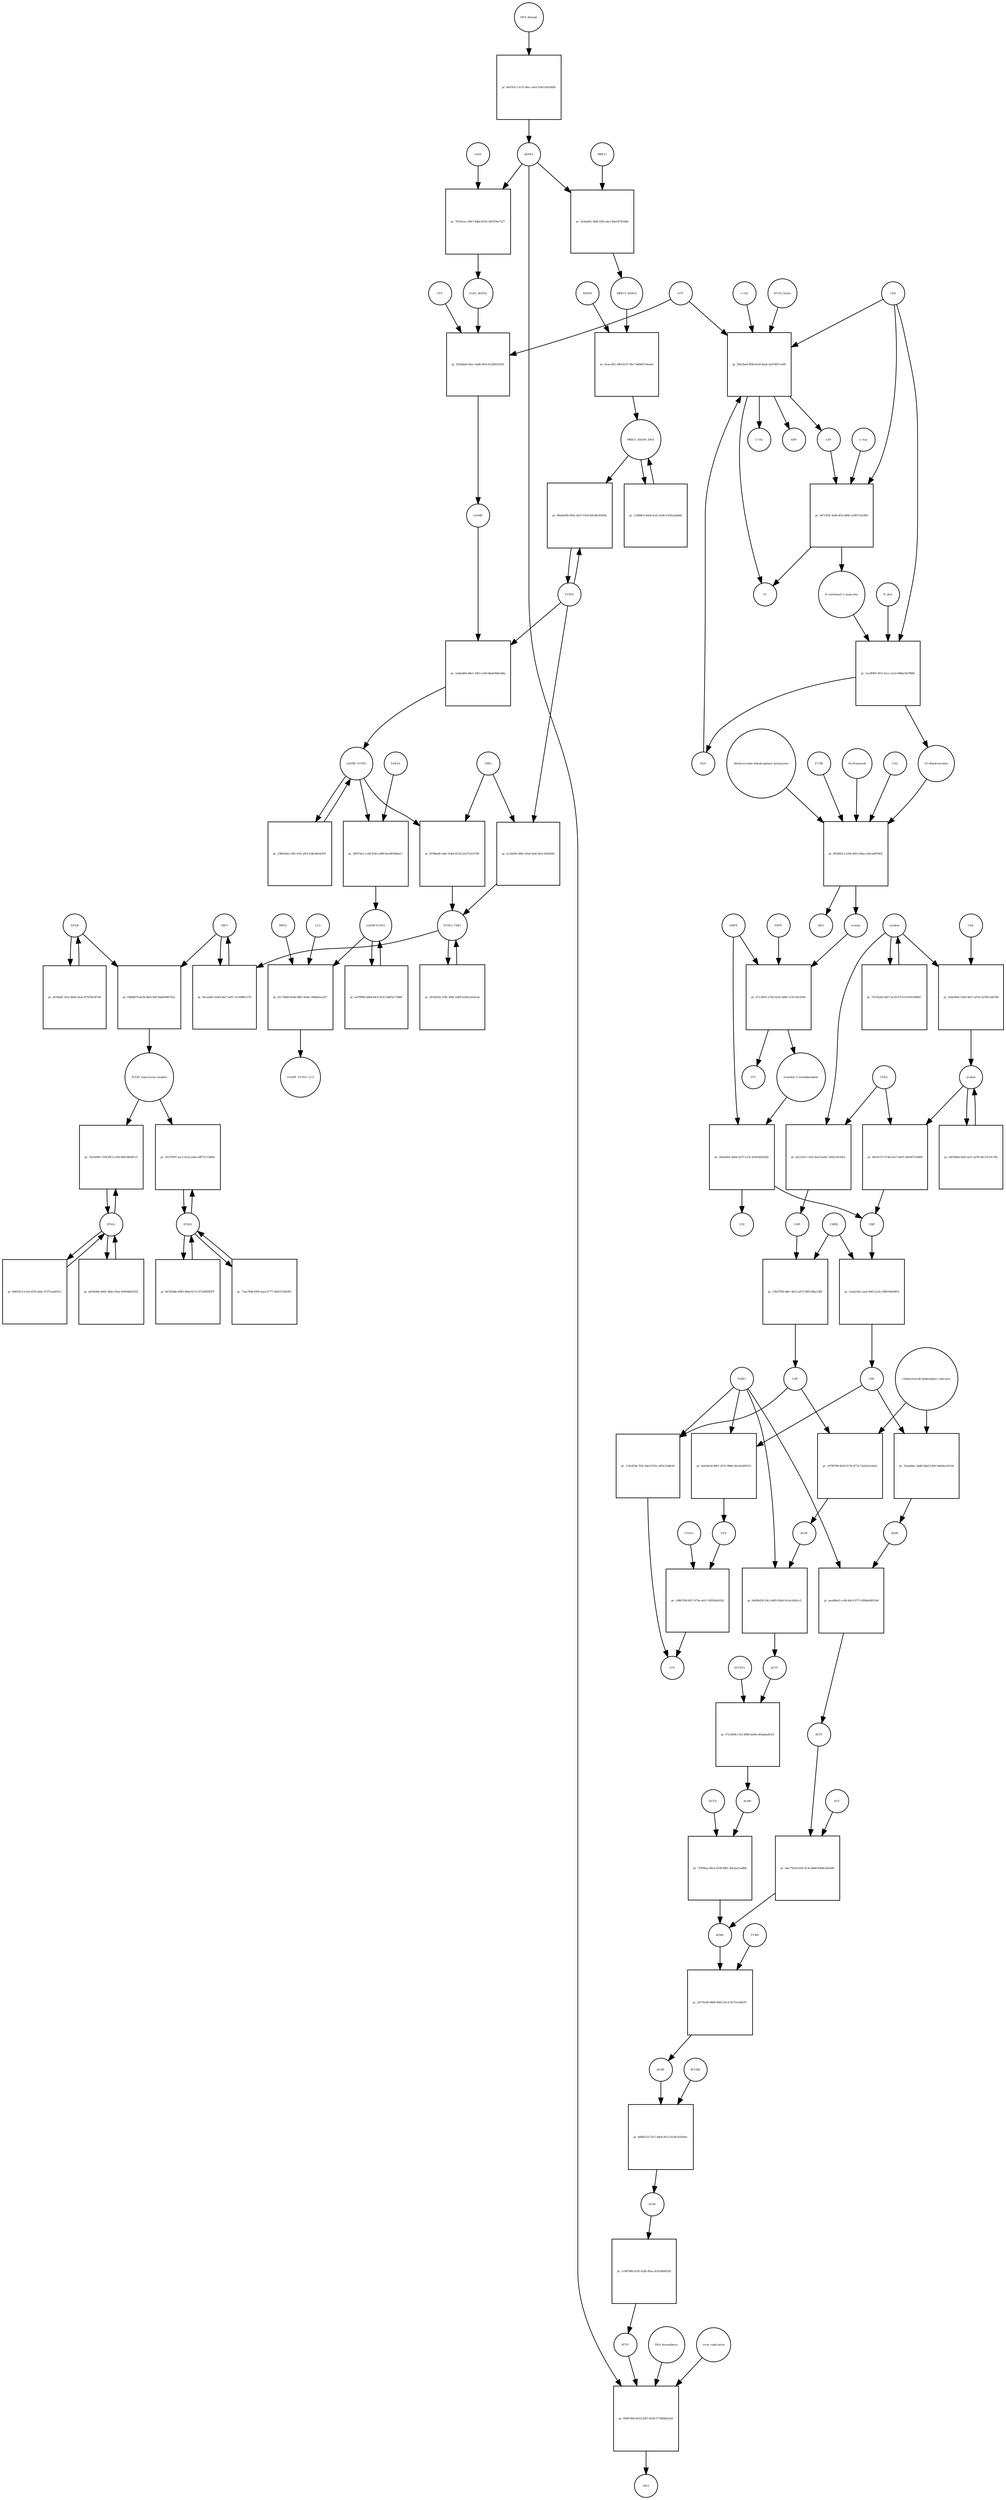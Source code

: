 strict digraph  {
"NF-kB" [annotation="urn_miriam_obo.go_GO%3A0071159", bipartite=0, cls=complex, fontsize=4, label="NF-kB", shape=circle];
"pr_f58d9879-de2b-46ef-9eff-6bdfe9807052" [annotation="", bipartite=1, cls=process, fontsize=4, label="pr_f58d9879-de2b-46ef-9eff-6bdfe9807052", shape=square];
"IFNB1 expression complex" [annotation="", bipartite=0, cls=complex, fontsize=4, label="IFNB1 expression complex", shape=circle];
IRF3 [annotation="urn_miriam_hgnc_6118|urn_miriam_uniprot_Q14653|urn_miriam_ensembl_ENSG00000126456|urn_miriam_refseq_NM_001571|urn_miriam_hgnc.symbol_IRF3|urn_miriam_ncbigene_3661", bipartite=0, cls="macromolecule multimer", fontsize=4, label=IRF3, shape=circle];
dCDP [annotation="urn_miriam_obo.chebi_CHEBI%3A28846", bipartite=0, cls="simple chemical", fontsize=4, label=dCDP, shape=circle];
"pr_04d56d28-29a3-4d85-89a4-9cfae1645cc2" [annotation="", bipartite=1, cls=process, fontsize=4, label="pr_04d56d28-29a3-4d85-89a4-9cfae1645cc2", shape=square];
dCTP [annotation="urn_miriam_obo.chebi_CHEBI%3A16311", bipartite=0, cls="simple chemical", fontsize=4, label=dCTP, shape=circle];
NME1 [annotation="urn_miriam_uniprot_P15531|urn_miriam_hgnc_7849", bipartite=0, cls=macromolecule, fontsize=4, label=NME1, shape=circle];
uridine [annotation="urn_miriam_obo.chebi_CHEBI%3A16704", bipartite=0, cls="simple chemical", fontsize=4, label=uridine, shape=circle];
"pr_08cd1575-0746-41a7-b697-30e00757bd09" [annotation="", bipartite=1, cls=process, fontsize=4, label="pr_08cd1575-0746-41a7-b697-30e00757bd09", shape=square];
UMP [annotation="urn_miriam_obo.chebi_CHEBI%3A57865", bipartite=0, cls="simple chemical", fontsize=4, label=UMP, shape=circle];
UCK2 [annotation="urn_miriam_uniprot_Q9HA47|urn_miriam_hgnc_HGNC%3A12562", bipartite=0, cls=macromolecule, fontsize=4, label=UCK2, shape=circle];
"orotidine 5'-monophosphate" [annotation="urn_miriam_obo.chebi_CHEBI%3A15842", bipartite=0, cls="simple chemical", fontsize=4, label="orotidine 5'-monophosphate", shape=circle];
"pr_20ae8d5e-46b4-4107-a13f-303e9d2b24d2" [annotation="", bipartite=1, cls=process, fontsize=4, label="pr_20ae8d5e-46b4-4107-a13f-303e9d2b24d2", shape=square];
UMPS [annotation="urn_miriam_ncbigene_7372|urn_miriam_refseq_NM_000373|urn_miriam_hgnc.symbol_UMPS|urn_miriam_hgnc_12563|urn_miriam_ensembl_ENSG00000114491|urn_miriam_uniprot_P11172", bipartite=0, cls="macromolecule multimer", fontsize=4, label=UMPS, shape=circle];
CO2 [annotation="urn_miriam_obo.chebi_CHEBI%3A16526", bipartite=0, cls="simple chemical", fontsize=4, label=CO2, shape=circle];
UTP [annotation="urn_miriam_obo.chebi_CHEBI%3A15713", bipartite=0, cls="simple chemical", fontsize=4, label=UTP, shape=circle];
"pr_c98b7838-6f27-479e-a61f-10f45bfe9326" [annotation="", bipartite=1, cls=process, fontsize=4, label="pr_c98b7838-6f27-479e-a61f-10f45bfe9326", shape=square];
CTP [annotation="urn_miriam_obo.chebi_CHEBI%3A17677", bipartite=0, cls="simple chemical", fontsize=4, label=CTP, shape=circle];
CTPS1 [annotation="urn_miriam_hgnc_HGNC%3A2519|urn_miriam_uniprot_P17812", bipartite=0, cls=macromolecule, fontsize=4, label=CTPS1, shape=circle];
UDP [annotation="urn_miriam_obo.chebi_CHEBI%3A17659", bipartite=0, cls="simple chemical", fontsize=4, label=UDP, shape=circle];
"pr_35aebbbc-2bd8-44ad-b7b9-5de64ecd7a26" [annotation="", bipartite=1, cls=process, fontsize=4, label="pr_35aebbbc-2bd8-44ad-b7b9-5de64ecd7a26", shape=square];
dUDP [annotation="urn_miriam_obo.chebi_CHEBI%3A28850", bipartite=0, cls="simple chemical", fontsize=4, label=dUDP, shape=circle];
"ribonucleoside-diphosphate reductase" [annotation="urn_miriam_brenda_1.17.4.1|urn_miriam_obo.go_GO%3A0005971", bipartite=0, cls=complex, fontsize=4, label="ribonucleoside-diphosphate reductase", shape=circle];
IFNB1 [annotation="urn_miriam_ensembl_ENSG00000171855|urn_miriam_hgnc.symbol_IFNB1|urn_miriam_hgnc_5434|urn_miriam_uniprot_P01574|urn_miriam_refseq_NM_002176|urn_miriam_ncbigene_3456", bipartite=0, cls=macromolecule, fontsize=4, label=IFNB1, shape=circle];
"pr_55c97697-aec3-41a2-ae6e-b4f7511148e6" [annotation="", bipartite=1, cls=process, fontsize=4, label="pr_55c97697-aec3-41a2-ae6e-b4f7511148e6", shape=square];
"pr_1eab239a-1ae4-4093-a23a-3089390e8814" [annotation="", bipartite=1, cls=process, fontsize=4, label="pr_1eab239a-1ae4-4093-a23a-3089390e8814", shape=square];
CMPK [annotation="urn_miriam_uniprot_P30085|urn_miriam_hgnc_HGNC%3A18170", bipartite=0, cls=macromolecule, fontsize=4, label=CMPK, shape=circle];
"cGAMP-STING" [annotation="", bipartite=0, cls=complex, fontsize=4, label="cGAMP-STING", shape=circle];
"pr_ed7f9f60-0d94-4dc9-9c41-b8ff5a7c989f" [annotation="", bipartite=1, cls=process, fontsize=4, label="pr_ed7f9f60-0d94-4dc9-9c41-b8ff5a7c989f", shape=square];
IFNA1 [annotation="urn_miriam_hgnc.symbol_IFNA1|urn_miriam_ncbigene_3439|urn_miriam_refseq_NM_024013|urn_miriam_uniprot_P01562|urn_miriam_hgnc_5417|urn_miriam_ensembl_ENSG00000197919", bipartite=0, cls=macromolecule, fontsize=4, label=IFNA1, shape=circle];
"pr_7b25e6f9-7109-4872-a1fb-668330f48137" [annotation="", bipartite=1, cls=process, fontsize=4, label="pr_7b25e6f9-7109-4872-a1fb-668330f48137", shape=square];
"pr_d3f304e6-b9af-4cf1-ad78-44137e19c766" [annotation="", bipartite=1, cls=process, fontsize=4, label="pr_d3f304e6-b9af-4cf1-ad78-44137e19c766", shape=square];
CDP [annotation="urn_miriam_obo.chebi_CHEBI%3A17239", bipartite=0, cls="simple chemical", fontsize=4, label=CDP, shape=circle];
"pr_c9798786-0b34-417b-8774-72a0c9cb3ae5" [annotation="", bipartite=1, cls=process, fontsize=4, label="pr_c9798786-0b34-417b-8774-72a0c9cb3ae5", shape=square];
"pr_1c81d23d-763c-46cd-955c-eff3c1548cfd" [annotation="", bipartite=1, cls=process, fontsize=4, label="pr_1c81d23d-763c-46cd-955c-eff3c1548cfd", shape=square];
dTDP [annotation="urn_miriam_obo.chebi_CHEBI%3A18075", bipartite=0, cls="simple chemical", fontsize=4, label=dTDP, shape=circle];
"pr_1c98748b-0195-42d0-9fea-2e5434b9f556" [annotation="", bipartite=1, cls=process, fontsize=4, label="pr_1c98748b-0195-42d0-9fea-2e5434b9f556", shape=square];
dTTP [annotation="urn_miriam_obo.chebi_CHEBI%3A18077", bipartite=0, cls="simple chemical", fontsize=4, label=dTTP, shape=circle];
CMP [annotation="urn_miriam_obo.chebi_CHEBI%3A17361", bipartite=0, cls="simple chemical", fontsize=4, label=CMP, shape=circle];
"pr_23b37950-4dfc-4b13-ad73-900318be1380" [annotation="", bipartite=1, cls=process, fontsize=4, label="pr_23b37950-4dfc-4b13-ad73-900318be1380", shape=square];
dUMP [annotation="urn_miriam_obo.chebi_CHEBI%3A17622", bipartite=0, cls="simple chemical", fontsize=4, label=dUMP, shape=circle];
"pr_5d718c00-0808-4481-b3c4-9571fce84297" [annotation="", bipartite=1, cls=process, fontsize=4, label="pr_5d718c00-0808-4481-b3c4-9571fce84297", shape=square];
dTMP [annotation="urn_miriam_obo.chebi_CHEBI%3A17013", bipartite=0, cls="simple chemical", fontsize=4, label=dTMP, shape=circle];
TYMS [annotation="urn_miriam_uniprot_P04818|urn_miriam_hgnc_HGNC%3A12441", bipartite=0, cls=macromolecule, fontsize=4, label=TYMS, shape=circle];
dsDNA [annotation="urn_miriam_obo.chebi_CHEBI%3A75909", bipartite=0, cls="simple chemical", fontsize=4, label=dsDNA, shape=circle];
"pr_95697494-6033-4207-8228-5774f8481a58" [annotation="", bipartite=1, cls=process, fontsize=4, label="pr_95697494-6033-4207-8228-5774f8481a58", shape=square];
DNA [annotation="", bipartite=0, cls="nucleic acid feature", fontsize=4, label=DNA, shape=circle];
"DNA biosynthesis" [annotation="urn_miriam_obo.go_GO%3A0071897", bipartite=0, cls=phenotype, fontsize=4, label="DNA biosynthesis", shape=circle];
"virus replication" [annotation="urn_miriam_obo.go_GO%3A0019079", bipartite=0, cls=phenotype, fontsize=4, label="virus replication", shape=circle];
MRE11_RAD50_DNA [annotation="", bipartite=0, cls=complex, fontsize=4, label=MRE11_RAD50_DNA, shape=circle];
"pr_11884fcf-9eb4-4cd1-9c68-161ffa2ab8d2" [annotation="", bipartite=1, cls=process, fontsize=4, label="pr_11884fcf-9eb4-4cd1-9c68-161ffa2ab8d2", shape=square];
"pr_f71c85f8-c7a5-4989-be06-c85adaad15cf" [annotation="", bipartite=1, cls=process, fontsize=4, label="pr_f71c85f8-c7a5-4989-be06-c85adaad15cf", shape=square];
dCMP [annotation="urn_miriam_obo.chebi_CHEBI%3A15918", bipartite=0, cls="simple chemical", fontsize=4, label=dCMP, shape=circle];
DCTPP1 [annotation="urn_miriam_uniprot_Q9H773|urn_miriam_hgnc_HGNC%3A28777", bipartite=0, cls=macromolecule, fontsize=4, label=DCTPP1, shape=circle];
"pr_72aa7b0d-63f8-4ea5-9777-56d527206392" [annotation="", bipartite=1, cls=process, fontsize=4, label="pr_72aa7b0d-63f8-4ea5-9777-56d527206392", shape=square];
"pr_bb7d2d8e-6085-4664-b17e-b71d30683f7f" [annotation="", bipartite=1, cls=process, fontsize=4, label="pr_bb7d2d8e-6085-4664-b17e-b71d30683f7f", shape=square];
ATP [annotation="urn_miriam_obo.chebi_CHEBI%3A15422", bipartite=0, cls="simple chemical", fontsize=4, label=ATP, shape=circle];
"pr_91b5bfa0-65ec-4a6b-9fc8-9c2ff6032091" [annotation="", bipartite=1, cls=process, fontsize=4, label="pr_91b5bfa0-65ec-4a6b-9fc8-9c2ff6032091", shape=square];
GTP [annotation="urn_miriam_obo.chebi_CHEBI%3A15996", bipartite=0, cls="simple chemical", fontsize=4, label=GTP, shape=circle];
cGAMP [annotation="urn_miriam_obo.chebi_CHEBI%3A75947", bipartite=0, cls="simple chemical", fontsize=4, label=cGAMP, shape=circle];
cGAS_dsDNA [annotation=urn_miriam_pubmed_28363908, bipartite=0, cls=complex, fontsize=4, label=cGAS_dsDNA, shape=circle];
cytidine [annotation="urn_miriam_obo.chebi_CHEBI%3A17562", bipartite=0, cls="simple chemical", fontsize=4, label=cytidine, shape=circle];
"pr_da125ce7-145f-4ee5-beb0-72642c9239e2" [annotation="", bipartite=1, cls=process, fontsize=4, label="pr_da125ce7-145f-4ee5-beb0-72642c9239e2", shape=square];
"pr_1a64ad04-d8e1-43b3-a1b9-dba62b8e2d4a" [annotation="", bipartite=1, cls=process, fontsize=4, label="pr_1a64ad04-d8e1-43b3-a1b9-dba62b8e2d4a", shape=square];
STING [annotation=urn_miriam_uniprot_Q86WV6, bipartite=0, cls="macromolecule multimer", fontsize=4, label=STING, shape=circle];
cGAMP_STING [annotation="urn_miriam_obo.go_GO%3A1990231", bipartite=0, cls=complex, fontsize=4, label=cGAMP_STING, shape=circle];
"L-Gln" [annotation="urn_miriam_obo.chebi_CHEBI%3A18050", bipartite=0, cls="simple chemical", fontsize=4, label="L-Gln", shape=circle];
"pr_ff6e2be4-9f98-4a5d-8aab-2eb7d057ce89" [annotation="", bipartite=1, cls=process, fontsize=4, label="pr_ff6e2be4-9f98-4a5d-8aab-2eb7d057ce89", shape=square];
CAP [annotation="urn_miriam_obo.chebi_CHEBI%3A17672", bipartite=0, cls="simple chemical", fontsize=4, label=CAP, shape=circle];
CAD [annotation="urn_miriam_refseq_NM_001306079|urn_miriam_hgnc_1424|urn_miriam_hgnc.symbol_CAD|urn_miriam_uniprot_P27708|urn_miriam_ncbigene_790|urn_miriam_ensembl_ENSG00000084774", bipartite=0, cls=macromolecule, fontsize=4, label=CAD, shape=circle];
HCO3_minus [annotation="urn_miriam_obo.chebi_CHEBI%3A17544", bipartite=0, cls="simple chemical", fontsize=4, label=HCO3_minus, shape=circle];
H2O [annotation="urn_miriam_obo.chebi_CHEBI%3A15377", bipartite=0, cls="simple chemical", fontsize=4, label=H2O, shape=circle];
"L-Glu" [annotation="urn_miriam_obo.chebi_CHEBI%3A16015", bipartite=0, cls="simple chemical", fontsize=4, label="L-Glu", shape=circle];
ADP [annotation="urn_miriam_obo.chebi_CHEBI%3A16761", bipartite=0, cls="simple chemical", fontsize=4, label=ADP, shape=circle];
Pi [annotation="urn_miriam_obo.chebi_CHEBI%3A18367", bipartite=0, cls="simple chemical", fontsize=4, label=Pi, shape=circle];
"pr_6ab2b018-8001-457e-9066-26c42e605513" [annotation="", bipartite=1, cls=process, fontsize=4, label="pr_6ab2b018-8001-457e-9066-26c42e605513", shape=square];
"N-carbamoyl-L-aspartate" [annotation="urn_miriam_obo.chebi_CHEBI%3A32814", bipartite=0, cls="simple chemical", fontsize=4, label="N-carbamoyl-L-aspartate", shape=circle];
"pr_1acdf963-f415-41cc-a1a2-b94bc5b708d6" [annotation="", bipartite=1, cls=process, fontsize=4, label="pr_1acdf963-f415-41cc-a1a2-b94bc5b708d6", shape=square];
"(S)-dihydroorotate" [annotation="urn_miriam_obo.chebi_CHEBI%3A30864", bipartite=0, cls="simple chemical", fontsize=4, label="(S)-dihydroorotate", shape=circle];
H_plus [annotation="urn_miriam_obo.chebi_CHEBI%3A15378", bipartite=0, cls="simple chemical", fontsize=4, label=H_plus, shape=circle];
"pr_af104eff-1b1a-4b9e-9a2e-87507b55f744" [annotation="", bipartite=1, cls=process, fontsize=4, label="pr_af104eff-1b1a-4b9e-9a2e-87507b55f744", shape=square];
"pr_ad16e8de-66d1-46dc-85ee-05404b62f324" [annotation="", bipartite=1, cls=process, fontsize=4, label="pr_ad16e8de-66d1-46dc-85ee-05404b62f324", shape=square];
TBK1 [annotation="urn_miriam_hgnc.symbol_TBK1|urn_miriam_ensembl_ENSG00000183735|urn_miriam_uniprot_Q9UHD2|urn_miriam_refseq_NM_013254|urn_miriam_hgnc_11584|urn_miriam_ncbigene_29110", bipartite=0, cls=macromolecule, fontsize=4, label=TBK1, shape=circle];
"pr_9196ba8f-e4dc-43b4-813d-32e37a355768" [annotation="", bipartite=1, cls=process, fontsize=4, label="pr_9196ba8f-e4dc-43b4-813d-32e37a355768", shape=square];
STING_TBK1 [annotation=urn_miriam_pubmed_30842653, bipartite=0, cls=complex, fontsize=4, label=STING_TBK1, shape=circle];
"pr_b9a8a990-950a-4437-9320-8dc08c95456c" [annotation="", bipartite=1, cls=process, fontsize=4, label="pr_b9a8a990-950a-4437-9320-8dc08c95456c", shape=square];
"pr_0dd35fc5-e1e9-455f-b4dc-07371aa66312" [annotation="", bipartite=1, cls=process, fontsize=4, label="pr_0dd35fc5-e1e9-455f-b4dc-07371aa66312", shape=square];
"pr_76310cec-6947-4dbd-8258-2401f5be7327" [annotation="", bipartite=1, cls=process, fontsize=4, label="pr_76310cec-6947-4dbd-8258-2401f5be7327", shape=square];
cGAS [annotation="urn_miriam_ensembl_ENSG00000164430|urn_miriam_hgnc_21367|urn_miriam_ncbigene_115004|urn_miriam_uniprot_Q8N884|urn_miriam_hgnc.symbol_CGAS|urn_miriam_refseq_NM_138441", bipartite=0, cls=macromolecule, fontsize=4, label=cGAS, shape=circle];
"pr_3814d542-478c-40bc-b389-b25bca924cda" [annotation="", bipartite=1, cls=process, fontsize=4, label="pr_3814d542-478c-40bc-b389-b25bca924cda", shape=square];
orotate [annotation="urn_miriam_obo.chebi_CHEBI%3A30839", bipartite=0, cls="simple chemical", fontsize=4, label=orotate, shape=circle];
"pr_d717d931-a702-4cd1-b89a-7c917efc0596" [annotation="", bipartite=1, cls=process, fontsize=4, label="pr_d717d931-a702-4cd1-b89a-7c917efc0596", shape=square];
PRPP [annotation="urn_miriam_obo.chebi_CHEBI%3A17111", bipartite=0, cls="simple chemical", fontsize=4, label=PRPP, shape=circle];
PPi [annotation="urn_miriam_obo.chebi_CHEBI%3A18361", bipartite=0, cls="simple chemical", fontsize=4, label=PPi, shape=circle];
"pr_7037b26e-bd57-4c29-9719-015091ef8b47" [annotation="", bipartite=1, cls=process, fontsize=4, label="pr_7037b26e-bd57-4c29-9719-015091ef8b47", shape=square];
"pr_0ecead01-be69-4b27-bef1-3ce998ff1379" [annotation="", bipartite=1, cls=process, fontsize=4, label="pr_0ecead01-be69-4b27-bef1-3ce998ff1379", shape=square];
"pr_236fe00d-c585-47fe-af03-434c68c9c857" [annotation="", bipartite=1, cls=process, fontsize=4, label="pr_236fe00d-c585-47fe-af03-434c68c9c857", shape=square];
RAD50 [annotation="urn_miriam_ncbigene_10111|urn_miriam_refseq_NM_005732|urn_miriam_uniprot_Q92878|urn_miriam_hgnc.symbol_RAD50|urn_miriam_ensembl_ENSG00000113522|urn_miriam_hgnc_9816", bipartite=0, cls="macromolecule multimer", fontsize=4, label=RAD50, shape=circle];
"pr_dcaccfb2-24f4-4c97-9fa7-9d004716eae0" [annotation="", bipartite=1, cls=process, fontsize=4, label="pr_dcaccfb2-24f4-4c97-9fa7-9d004716eae0", shape=square];
MRE11_dsDNA [annotation="urn_miriam_obo.go_GO%3A0003690", bipartite=0, cls=complex, fontsize=4, label=MRE11_dsDNA, shape=circle];
"pr_8020b013-2204-4d52-88ae-e05ca8f5042f" [annotation="", bipartite=1, cls=process, fontsize=4, label="pr_8020b013-2204-4d52-88ae-e05ca8f5042f", shape=square];
"dihydroorotate dehydrogenase holoenzyme" [annotation="urn_miriam_ncbigene_1723|urn_miriam_hgnc_HGNC%3A2867|urn_miriam_hgnc.symbol_DHODH", bipartite=0, cls="simple chemical", fontsize=4, label="dihydroorotate dehydrogenase holoenzyme", shape=circle];
P1788 [annotation=urn_miriam_pubmed_31740051, bipartite=0, cls="simple chemical", fontsize=4, label=P1788, shape=circle];
Teriflunomide [annotation=urn_miriam_drugbank_DB08880, bipartite=0, cls="simple chemical", fontsize=4, label=Teriflunomide, shape=circle];
CoQ [annotation="urn_miriam_obo.chebi_CHEBI%3A16389", bipartite=0, cls="simple chemical", fontsize=4, label=CoQ, shape=circle];
QH2 [annotation="urn_miriam_obo.chebi_CHEBI%3A17976", bipartite=0, cls="simple chemical", fontsize=4, label=QH2, shape=circle];
"pr_aeed4be2-cc68-4dc9-9775-099beb0931b8" [annotation="", bipartite=1, cls=process, fontsize=4, label="pr_aeed4be2-cc68-4dc9-9775-099beb0931b8", shape=square];
dUTP [annotation="urn_miriam_obo.chebi_CHEBI%3A17625", bipartite=0, cls="simple chemical", fontsize=4, label=dUTP, shape=circle];
"pr_ed2e460e-0249-4637-a07d-3a78911b6788" [annotation="", bipartite=1, cls=process, fontsize=4, label="pr_ed2e460e-0249-4637-a07d-3a78911b6788", shape=square];
CDA [annotation="urn_miriam_uniprot_P32320|urn_miriam_ncbigene_978|urn_miriam_refseq_NM_001785|urn_miriam_ensembl_ENSG00000158825|urn_miriam_hgnc.symbol_CDA|urn_miriam_hgnc_1712", bipartite=0, cls=macromolecule, fontsize=4, label=CDA, shape=circle];
"pr_dae77b36-b182-4c3e-b80d-f6b9e24ed2f6" [annotation="", bipartite=1, cls=process, fontsize=4, label="pr_dae77b36-b182-4c3e-b80d-f6b9e24ed2f6", shape=square];
DUT [annotation="urn_miriam_hgnc_HGNC%3A3078|urn_miriam_uniprot_P33316", bipartite=0, cls=macromolecule, fontsize=4, label=DUT, shape=circle];
"pr_b1c768d9-0ed6-4b87-8a46-148bab1a22f7" [annotation="", bipartite=1, cls=process, fontsize=4, label="pr_b1c768d9-0ed6-4b87-8a46-148bab1a22f7", shape=square];
LC3 [annotation="", bipartite=0, cls=macromolecule, fontsize=4, label=LC3, shape=circle];
cGAMP_STING_LC3 [annotation="", bipartite=0, cls=complex, fontsize=4, label=cGAMP_STING_LC3, shape=circle];
WIPI2 [annotation="urn_miriam_refseq_NM_015610|urn_miriam_hgnc_32225|urn_miriam_hgnc.symbol_WIPI2|urn_miriam_ensembl_ENSG00000157954|urn_miriam_ncbigene_26100|urn_miriam_uniprot_Q9Y4P8", bipartite=0, cls=macromolecule, fontsize=4, label=WIPI2, shape=circle];
"pr_4d7141ff-3e48-4f1e-bf68-a33b571dc993" [annotation="", bipartite=1, cls=process, fontsize=4, label="pr_4d7141ff-3e48-4f1e-bf68-a33b571dc993", shape=square];
"L-Asp" [annotation="urn_miriam_obo.chebi_CHEBI%3A29991", bipartite=0, cls="simple chemical", fontsize=4, label="L-Asp", shape=circle];
"pr_3a5ba49c-9b0f-45f4-abcf-d0a1879cfd8e" [annotation="", bipartite=1, cls=process, fontsize=4, label="pr_3a5ba49c-9b0f-45f4-abcf-d0a1879cfd8e", shape=square];
MRE11 [annotation="urn_miriam_hgnc.symbol_MRE11|urn_miriam_ncbigene_4361|urn_miriam_uniprot_P49959|urn_miriam_ensembl_ENSG00000020922|urn_miriam_refseq_NM_005591|urn_miriam_hgnc_7230", bipartite=0, cls="macromolecule multimer", fontsize=4, label=MRE11, shape=circle];
"pr_80b8221f-51e7-4da4-8313-4220c410ebac" [annotation="", bipartite=1, cls=process, fontsize=4, label="pr_80b8221f-51e7-4da4-8313-4220c410ebac", shape=square];
dTYMK [annotation="urn_miriam_uniprot_P23919|urn_miriam_hgnc_HGNC%3A3061", bipartite=0, cls=macromolecule, fontsize=4, label=dTYMK, shape=circle];
"pr_30f97dca-1cd8-4542-a989-9ac865b06ee7" [annotation="", bipartite=1, cls=process, fontsize=4, label="pr_30f97dca-1cd8-4542-a989-9ac865b06ee7", shape=square];
SAR1A [annotation="urn_miriam_uniprot_Q9NR31|urn_miriam_ensembl_ENSG00000079332|urn_miriam_hgnc_10534|urn_miriam_hgnc.symbol_SAR1A|urn_miriam_refseq_NM_001142648|urn_miriam_ncbigene_56681", bipartite=0, cls=macromolecule, fontsize=4, label=SAR1A, shape=circle];
"pr_ec32ef92-889c-45af-9e4f-b43c1fb43042" [annotation="", bipartite=1, cls=process, fontsize=4, label="pr_ec32ef92-889c-45af-9e4f-b43c1fb43042", shape=square];
"pr_6e97b1c7-b7cf-4bcc-ab1f-434124103d56" [annotation="", bipartite=1, cls=process, fontsize=4, label="pr_6e97b1c7-b7cf-4bcc-ab1f-434124103d56", shape=square];
"DNA damage" [annotation="", bipartite=0, cls=phenotype, fontsize=4, label="DNA damage", shape=circle];
"pr_7f3f9baa-b8cb-4230-9df5-2be2ae21edb8" [annotation="", bipartite=1, cls=process, fontsize=4, label="pr_7f3f9baa-b8cb-4230-9df5-2be2ae21edb8", shape=square];
DCTD [annotation="urn_miriam_uniprot_P32321|urn_miriam_hgnc_HGNC%3A2710", bipartite=0, cls=macromolecule, fontsize=4, label=DCTD, shape=circle];
"NF-kB" -> "pr_f58d9879-de2b-46ef-9eff-6bdfe9807052"  [annotation="", interaction_type=consumption];
"NF-kB" -> "pr_af104eff-1b1a-4b9e-9a2e-87507b55f744"  [annotation="", interaction_type=consumption];
"pr_f58d9879-de2b-46ef-9eff-6bdfe9807052" -> "IFNB1 expression complex"  [annotation="", interaction_type=production];
"IFNB1 expression complex" -> "pr_55c97697-aec3-41a2-ae6e-b4f7511148e6"  [annotation=urn_miriam_pubmed_20610653, interaction_type=stimulation];
"IFNB1 expression complex" -> "pr_7b25e6f9-7109-4872-a1fb-668330f48137"  [annotation=urn_miriam_pubmed_16979567, interaction_type=stimulation];
IRF3 -> "pr_f58d9879-de2b-46ef-9eff-6bdfe9807052"  [annotation="", interaction_type=consumption];
IRF3 -> "pr_0ecead01-be69-4b27-bef1-3ce998ff1379"  [annotation="", interaction_type=consumption];
dCDP -> "pr_04d56d28-29a3-4d85-89a4-9cfae1645cc2"  [annotation="", interaction_type=consumption];
"pr_04d56d28-29a3-4d85-89a4-9cfae1645cc2" -> dCTP  [annotation="", interaction_type=production];
dCTP -> "pr_f71c85f8-c7a5-4989-be06-c85adaad15cf"  [annotation="", interaction_type=consumption];
NME1 -> "pr_04d56d28-29a3-4d85-89a4-9cfae1645cc2"  [annotation=urn_miriam_pubmed_17827303, interaction_type=catalysis];
NME1 -> "pr_1c81d23d-763c-46cd-955c-eff3c1548cfd"  [annotation=urn_miriam_pubmed_28458037, interaction_type=catalysis];
NME1 -> "pr_6ab2b018-8001-457e-9066-26c42e605513"  [annotation=urn_miriam_pubmed_28458037, interaction_type=catalysis];
NME1 -> "pr_aeed4be2-cc68-4dc9-9775-099beb0931b8"  [annotation=urn_miriam_pubmed_17827303, interaction_type=catalysis];
uridine -> "pr_08cd1575-0746-41a7-b697-30e00757bd09"  [annotation="", interaction_type=consumption];
uridine -> "pr_d3f304e6-b9af-4cf1-ad78-44137e19c766"  [annotation="", interaction_type=consumption];
"pr_08cd1575-0746-41a7-b697-30e00757bd09" -> UMP  [annotation="", interaction_type=production];
UMP -> "pr_1eab239a-1ae4-4093-a23a-3089390e8814"  [annotation="", interaction_type=consumption];
UCK2 -> "pr_08cd1575-0746-41a7-b697-30e00757bd09"  [annotation=urn_miriam_pubmed_15130468, interaction_type=catalysis];
UCK2 -> "pr_da125ce7-145f-4ee5-beb0-72642c9239e2"  [annotation=urn_miriam_pubmed_15130468, interaction_type=catalysis];
"orotidine 5'-monophosphate" -> "pr_20ae8d5e-46b4-4107-a13f-303e9d2b24d2"  [annotation="", interaction_type=consumption];
"pr_20ae8d5e-46b4-4107-a13f-303e9d2b24d2" -> UMP  [annotation="", interaction_type=production];
"pr_20ae8d5e-46b4-4107-a13f-303e9d2b24d2" -> CO2  [annotation="", interaction_type=production];
UMPS -> "pr_20ae8d5e-46b4-4107-a13f-303e9d2b24d2"  [annotation=urn_miriam_reactome_REACT_1698, interaction_type=catalysis];
UMPS -> "pr_d717d931-a702-4cd1-b89a-7c917efc0596"  [annotation=urn_miriam_reactome_REACT_1698, interaction_type=catalysis];
UTP -> "pr_c98b7838-6f27-479e-a61f-10f45bfe9326"  [annotation="", interaction_type=consumption];
"pr_c98b7838-6f27-479e-a61f-10f45bfe9326" -> CTP  [annotation="", interaction_type=production];
CTPS1 -> "pr_c98b7838-6f27-479e-a61f-10f45bfe9326"  [annotation=urn_miriam_pubmed_5411547, interaction_type=catalysis];
UDP -> "pr_35aebbbc-2bd8-44ad-b7b9-5de64ecd7a26"  [annotation="", interaction_type=consumption];
UDP -> "pr_6ab2b018-8001-457e-9066-26c42e605513"  [annotation="", interaction_type=consumption];
"pr_35aebbbc-2bd8-44ad-b7b9-5de64ecd7a26" -> dUDP  [annotation="", interaction_type=production];
dUDP -> "pr_aeed4be2-cc68-4dc9-9775-099beb0931b8"  [annotation="", interaction_type=consumption];
"ribonucleoside-diphosphate reductase" -> "pr_35aebbbc-2bd8-44ad-b7b9-5de64ecd7a26"  [annotation=urn_miriam_pubmed_24809024, interaction_type=catalysis];
"ribonucleoside-diphosphate reductase" -> "pr_c9798786-0b34-417b-8774-72a0c9cb3ae5"  [annotation=urn_miriam_pubmed_24809024, interaction_type=catalysis];
IFNB1 -> "pr_55c97697-aec3-41a2-ae6e-b4f7511148e6"  [annotation="", interaction_type=consumption];
IFNB1 -> "pr_72aa7b0d-63f8-4ea5-9777-56d527206392"  [annotation="", interaction_type=consumption];
IFNB1 -> "pr_bb7d2d8e-6085-4664-b17e-b71d30683f7f"  [annotation="", interaction_type=consumption];
"pr_55c97697-aec3-41a2-ae6e-b4f7511148e6" -> IFNB1  [annotation="", interaction_type=production];
"pr_1eab239a-1ae4-4093-a23a-3089390e8814" -> UDP  [annotation="", interaction_type=production];
CMPK -> "pr_1eab239a-1ae4-4093-a23a-3089390e8814"  [annotation=urn_miriam_pubmed_10462544, interaction_type=catalysis];
CMPK -> "pr_23b37950-4dfc-4b13-ad73-900318be1380"  [annotation=urn_miriam_pubmed_10462544, interaction_type=catalysis];
"cGAMP-STING" -> "pr_ed7f9f60-0d94-4dc9-9c41-b8ff5a7c989f"  [annotation="", interaction_type=consumption];
"cGAMP-STING" -> "pr_b1c768d9-0ed6-4b87-8a46-148bab1a22f7"  [annotation="", interaction_type=consumption];
"pr_ed7f9f60-0d94-4dc9-9c41-b8ff5a7c989f" -> "cGAMP-STING"  [annotation="", interaction_type=production];
IFNA1 -> "pr_7b25e6f9-7109-4872-a1fb-668330f48137"  [annotation="", interaction_type=consumption];
IFNA1 -> "pr_ad16e8de-66d1-46dc-85ee-05404b62f324"  [annotation="", interaction_type=consumption];
IFNA1 -> "pr_0dd35fc5-e1e9-455f-b4dc-07371aa66312"  [annotation="", interaction_type=consumption];
"pr_7b25e6f9-7109-4872-a1fb-668330f48137" -> IFNA1  [annotation="", interaction_type=production];
"pr_d3f304e6-b9af-4cf1-ad78-44137e19c766" -> uridine  [annotation="", interaction_type=production];
CDP -> "pr_c9798786-0b34-417b-8774-72a0c9cb3ae5"  [annotation="", interaction_type=consumption];
CDP -> "pr_1c81d23d-763c-46cd-955c-eff3c1548cfd"  [annotation="", interaction_type=consumption];
"pr_c9798786-0b34-417b-8774-72a0c9cb3ae5" -> dCDP  [annotation="", interaction_type=production];
"pr_1c81d23d-763c-46cd-955c-eff3c1548cfd" -> CTP  [annotation="", interaction_type=production];
dTDP -> "pr_1c98748b-0195-42d0-9fea-2e5434b9f556"  [annotation="", interaction_type=consumption];
"pr_1c98748b-0195-42d0-9fea-2e5434b9f556" -> dTTP  [annotation="", interaction_type=production];
dTTP -> "pr_95697494-6033-4207-8228-5774f8481a58"  [annotation="", interaction_type=consumption];
CMP -> "pr_23b37950-4dfc-4b13-ad73-900318be1380"  [annotation="", interaction_type=consumption];
"pr_23b37950-4dfc-4b13-ad73-900318be1380" -> CDP  [annotation="", interaction_type=production];
dUMP -> "pr_5d718c00-0808-4481-b3c4-9571fce84297"  [annotation="", interaction_type=consumption];
"pr_5d718c00-0808-4481-b3c4-9571fce84297" -> dTMP  [annotation="", interaction_type=production];
dTMP -> "pr_80b8221f-51e7-4da4-8313-4220c410ebac"  [annotation="", interaction_type=consumption];
TYMS -> "pr_5d718c00-0808-4481-b3c4-9571fce84297"  [annotation=urn_miriam_pubmed_3099389, interaction_type=catalysis];
dsDNA -> "pr_95697494-6033-4207-8228-5774f8481a58"  [annotation="", interaction_type=consumption];
dsDNA -> "pr_76310cec-6947-4dbd-8258-2401f5be7327"  [annotation="", interaction_type=consumption];
dsDNA -> "pr_3a5ba49c-9b0f-45f4-abcf-d0a1879cfd8e"  [annotation="", interaction_type=consumption];
"pr_95697494-6033-4207-8228-5774f8481a58" -> DNA  [annotation="", interaction_type=production];
"DNA biosynthesis" -> "pr_95697494-6033-4207-8228-5774f8481a58"  [annotation="", interaction_type=catalysis];
"virus replication" -> "pr_95697494-6033-4207-8228-5774f8481a58"  [annotation="", interaction_type=inhibition];
MRE11_RAD50_DNA -> "pr_11884fcf-9eb4-4cd1-9c68-161ffa2ab8d2"  [annotation="", interaction_type=consumption];
MRE11_RAD50_DNA -> "pr_b9a8a990-950a-4437-9320-8dc08c95456c"  [annotation=urn_miriam_pubmed_23388631, interaction_type=catalysis];
"pr_11884fcf-9eb4-4cd1-9c68-161ffa2ab8d2" -> MRE11_RAD50_DNA  [annotation="", interaction_type=production];
"pr_f71c85f8-c7a5-4989-be06-c85adaad15cf" -> dCMP  [annotation="", interaction_type=production];
dCMP -> "pr_7f3f9baa-b8cb-4230-9df5-2be2ae21edb8"  [annotation="", interaction_type=consumption];
DCTPP1 -> "pr_f71c85f8-c7a5-4989-be06-c85adaad15cf"  [annotation=urn_miriam_pubmed_13788541, interaction_type=catalysis];
"pr_72aa7b0d-63f8-4ea5-9777-56d527206392" -> IFNB1  [annotation="", interaction_type=production];
"pr_bb7d2d8e-6085-4664-b17e-b71d30683f7f" -> IFNB1  [annotation="", interaction_type=production];
ATP -> "pr_91b5bfa0-65ec-4a6b-9fc8-9c2ff6032091"  [annotation="", interaction_type=consumption];
ATP -> "pr_ff6e2be4-9f98-4a5d-8aab-2eb7d057ce89"  [annotation="", interaction_type=consumption];
"pr_91b5bfa0-65ec-4a6b-9fc8-9c2ff6032091" -> cGAMP  [annotation="", interaction_type=production];
GTP -> "pr_91b5bfa0-65ec-4a6b-9fc8-9c2ff6032091"  [annotation="", interaction_type=consumption];
cGAMP -> "pr_1a64ad04-d8e1-43b3-a1b9-dba62b8e2d4a"  [annotation="", interaction_type=consumption];
cGAS_dsDNA -> "pr_91b5bfa0-65ec-4a6b-9fc8-9c2ff6032091"  [annotation=urn_miriam_pubmed_29622565, interaction_type=catalysis];
cytidine -> "pr_da125ce7-145f-4ee5-beb0-72642c9239e2"  [annotation="", interaction_type=consumption];
cytidine -> "pr_7037b26e-bd57-4c29-9719-015091ef8b47"  [annotation="", interaction_type=consumption];
cytidine -> "pr_ed2e460e-0249-4637-a07d-3a78911b6788"  [annotation="", interaction_type=consumption];
"pr_da125ce7-145f-4ee5-beb0-72642c9239e2" -> CMP  [annotation="", interaction_type=production];
"pr_1a64ad04-d8e1-43b3-a1b9-dba62b8e2d4a" -> cGAMP_STING  [annotation="", interaction_type=production];
STING -> "pr_1a64ad04-d8e1-43b3-a1b9-dba62b8e2d4a"  [annotation="", interaction_type=consumption];
STING -> "pr_b9a8a990-950a-4437-9320-8dc08c95456c"  [annotation="", interaction_type=consumption];
STING -> "pr_ec32ef92-889c-45af-9e4f-b43c1fb43042"  [annotation="", interaction_type=consumption];
cGAMP_STING -> "pr_9196ba8f-e4dc-43b4-813d-32e37a355768"  [annotation="", interaction_type=consumption];
cGAMP_STING -> "pr_236fe00d-c585-47fe-af03-434c68c9c857"  [annotation="", interaction_type=consumption];
cGAMP_STING -> "pr_30f97dca-1cd8-4542-a989-9ac865b06ee7"  [annotation="", interaction_type=consumption];
"L-Gln" -> "pr_ff6e2be4-9f98-4a5d-8aab-2eb7d057ce89"  [annotation="", interaction_type=consumption];
"pr_ff6e2be4-9f98-4a5d-8aab-2eb7d057ce89" -> CAP  [annotation="", interaction_type=production];
"pr_ff6e2be4-9f98-4a5d-8aab-2eb7d057ce89" -> "L-Glu"  [annotation="", interaction_type=production];
"pr_ff6e2be4-9f98-4a5d-8aab-2eb7d057ce89" -> ADP  [annotation="", interaction_type=production];
"pr_ff6e2be4-9f98-4a5d-8aab-2eb7d057ce89" -> Pi  [annotation="", interaction_type=production];
CAP -> "pr_4d7141ff-3e48-4f1e-bf68-a33b571dc993"  [annotation="", interaction_type=consumption];
CAD -> "pr_ff6e2be4-9f98-4a5d-8aab-2eb7d057ce89"  [annotation=urn_miriam_reactome_REACT_73577, interaction_type=catalysis];
CAD -> "pr_1acdf963-f415-41cc-a1a2-b94bc5b708d6"  [annotation=urn_miriam_reactome_REACT_1698, interaction_type=catalysis];
CAD -> "pr_4d7141ff-3e48-4f1e-bf68-a33b571dc993"  [annotation=urn_miriam_reactome_REACT_1698, interaction_type=catalysis];
HCO3_minus -> "pr_ff6e2be4-9f98-4a5d-8aab-2eb7d057ce89"  [annotation="", interaction_type=consumption];
H2O -> "pr_ff6e2be4-9f98-4a5d-8aab-2eb7d057ce89"  [annotation="", interaction_type=consumption];
"pr_6ab2b018-8001-457e-9066-26c42e605513" -> UTP  [annotation="", interaction_type=production];
"N-carbamoyl-L-aspartate" -> "pr_1acdf963-f415-41cc-a1a2-b94bc5b708d6"  [annotation="", interaction_type=consumption];
"pr_1acdf963-f415-41cc-a1a2-b94bc5b708d6" -> "(S)-dihydroorotate"  [annotation="", interaction_type=production];
"pr_1acdf963-f415-41cc-a1a2-b94bc5b708d6" -> H2O  [annotation="", interaction_type=production];
"(S)-dihydroorotate" -> "pr_8020b013-2204-4d52-88ae-e05ca8f5042f"  [annotation="", interaction_type=consumption];
H_plus -> "pr_1acdf963-f415-41cc-a1a2-b94bc5b708d6"  [annotation="", interaction_type=consumption];
"pr_af104eff-1b1a-4b9e-9a2e-87507b55f744" -> "NF-kB"  [annotation="", interaction_type=production];
"pr_ad16e8de-66d1-46dc-85ee-05404b62f324" -> IFNA1  [annotation="", interaction_type=production];
TBK1 -> "pr_9196ba8f-e4dc-43b4-813d-32e37a355768"  [annotation="", interaction_type=consumption];
TBK1 -> "pr_ec32ef92-889c-45af-9e4f-b43c1fb43042"  [annotation="", interaction_type=consumption];
"pr_9196ba8f-e4dc-43b4-813d-32e37a355768" -> STING_TBK1  [annotation="", interaction_type=production];
STING_TBK1 -> "pr_3814d542-478c-40bc-b389-b25bca924cda"  [annotation="", interaction_type=consumption];
STING_TBK1 -> "pr_0ecead01-be69-4b27-bef1-3ce998ff1379"  [annotation="urn_miriam_pubmed_22394562|urn_miriam_pubmed_25636800", interaction_type=catalysis];
"pr_b9a8a990-950a-4437-9320-8dc08c95456c" -> STING  [annotation="", interaction_type=production];
"pr_0dd35fc5-e1e9-455f-b4dc-07371aa66312" -> IFNA1  [annotation="", interaction_type=production];
"pr_76310cec-6947-4dbd-8258-2401f5be7327" -> cGAS_dsDNA  [annotation="", interaction_type=production];
cGAS -> "pr_76310cec-6947-4dbd-8258-2401f5be7327"  [annotation="", interaction_type=consumption];
"pr_3814d542-478c-40bc-b389-b25bca924cda" -> STING_TBK1  [annotation="", interaction_type=production];
orotate -> "pr_d717d931-a702-4cd1-b89a-7c917efc0596"  [annotation="", interaction_type=consumption];
"pr_d717d931-a702-4cd1-b89a-7c917efc0596" -> "orotidine 5'-monophosphate"  [annotation="", interaction_type=production];
"pr_d717d931-a702-4cd1-b89a-7c917efc0596" -> PPi  [annotation="", interaction_type=production];
PRPP -> "pr_d717d931-a702-4cd1-b89a-7c917efc0596"  [annotation="", interaction_type=consumption];
"pr_7037b26e-bd57-4c29-9719-015091ef8b47" -> cytidine  [annotation="", interaction_type=production];
"pr_0ecead01-be69-4b27-bef1-3ce998ff1379" -> IRF3  [annotation="", interaction_type=production];
"pr_236fe00d-c585-47fe-af03-434c68c9c857" -> cGAMP_STING  [annotation="", interaction_type=production];
RAD50 -> "pr_dcaccfb2-24f4-4c97-9fa7-9d004716eae0"  [annotation="", interaction_type=consumption];
"pr_dcaccfb2-24f4-4c97-9fa7-9d004716eae0" -> MRE11_RAD50_DNA  [annotation="", interaction_type=production];
MRE11_dsDNA -> "pr_dcaccfb2-24f4-4c97-9fa7-9d004716eae0"  [annotation="", interaction_type=consumption];
"pr_8020b013-2204-4d52-88ae-e05ca8f5042f" -> orotate  [annotation="", interaction_type=production];
"pr_8020b013-2204-4d52-88ae-e05ca8f5042f" -> QH2  [annotation="", interaction_type=production];
"dihydroorotate dehydrogenase holoenzyme" -> "pr_8020b013-2204-4d52-88ae-e05ca8f5042f"  [annotation="urn_miriam_reactome_REACT_1698|urn_miriam_doi_10.1101%2F2020.03.11.983056", interaction_type=catalysis];
P1788 -> "pr_8020b013-2204-4d52-88ae-e05ca8f5042f"  [annotation="urn_miriam_reactome_REACT_1698|urn_miriam_doi_10.1101%2F2020.03.11.983056", interaction_type=inhibition];
Teriflunomide -> "pr_8020b013-2204-4d52-88ae-e05ca8f5042f"  [annotation="urn_miriam_reactome_REACT_1698|urn_miriam_doi_10.1101%2F2020.03.11.983056", interaction_type=inhibition];
CoQ -> "pr_8020b013-2204-4d52-88ae-e05ca8f5042f"  [annotation="", interaction_type=consumption];
"pr_aeed4be2-cc68-4dc9-9775-099beb0931b8" -> dUTP  [annotation="", interaction_type=production];
dUTP -> "pr_dae77b36-b182-4c3e-b80d-f6b9e24ed2f6"  [annotation="", interaction_type=consumption];
"pr_ed2e460e-0249-4637-a07d-3a78911b6788" -> uridine  [annotation="", interaction_type=production];
CDA -> "pr_ed2e460e-0249-4637-a07d-3a78911b6788"  [annotation="urn_miriam_pubmed_7923172|urn_miriam_pubmed_15689149", interaction_type=catalysis];
"pr_dae77b36-b182-4c3e-b80d-f6b9e24ed2f6" -> dUMP  [annotation="", interaction_type=production];
DUT -> "pr_dae77b36-b182-4c3e-b80d-f6b9e24ed2f6"  [annotation=urn_miriam_pubmed_18837522, interaction_type=catalysis];
"pr_b1c768d9-0ed6-4b87-8a46-148bab1a22f7" -> cGAMP_STING_LC3  [annotation="", interaction_type=production];
LC3 -> "pr_b1c768d9-0ed6-4b87-8a46-148bab1a22f7"  [annotation="", interaction_type=consumption];
WIPI2 -> "pr_b1c768d9-0ed6-4b87-8a46-148bab1a22f7"  [annotation=urn_miriam_pubmed_30842662, interaction_type=catalysis];
"pr_4d7141ff-3e48-4f1e-bf68-a33b571dc993" -> "N-carbamoyl-L-aspartate"  [annotation="", interaction_type=production];
"pr_4d7141ff-3e48-4f1e-bf68-a33b571dc993" -> Pi  [annotation="", interaction_type=production];
"L-Asp" -> "pr_4d7141ff-3e48-4f1e-bf68-a33b571dc993"  [annotation="", interaction_type=consumption];
"pr_3a5ba49c-9b0f-45f4-abcf-d0a1879cfd8e" -> MRE11_dsDNA  [annotation="", interaction_type=production];
MRE11 -> "pr_3a5ba49c-9b0f-45f4-abcf-d0a1879cfd8e"  [annotation="", interaction_type=consumption];
"pr_80b8221f-51e7-4da4-8313-4220c410ebac" -> dTDP  [annotation="", interaction_type=production];
dTYMK -> "pr_80b8221f-51e7-4da4-8313-4220c410ebac"  [annotation=urn_miriam_pubmed_8024690, interaction_type=catalysis];
"pr_30f97dca-1cd8-4542-a989-9ac865b06ee7" -> "cGAMP-STING"  [annotation="", interaction_type=production];
SAR1A -> "pr_30f97dca-1cd8-4542-a989-9ac865b06ee7"  [annotation="urn_miriam_doi_10.1038%2Fs41586-019-1006-9", interaction_type=catalysis];
"pr_ec32ef92-889c-45af-9e4f-b43c1fb43042" -> STING_TBK1  [annotation="", interaction_type=production];
"pr_6e97b1c7-b7cf-4bcc-ab1f-434124103d56" -> dsDNA  [annotation="", interaction_type=production];
"DNA damage" -> "pr_6e97b1c7-b7cf-4bcc-ab1f-434124103d56"  [annotation="urn_miriam_doi_10.1016%2Fj.ejmech.2019.111855", interaction_type=stimulation];
"pr_7f3f9baa-b8cb-4230-9df5-2be2ae21edb8" -> dUMP  [annotation="", interaction_type=production];
DCTD -> "pr_7f3f9baa-b8cb-4230-9df5-2be2ae21edb8"  [annotation="urn_miriam_doi_10.1074%2Fjbc.M114.617720", interaction_type=catalysis];
}
